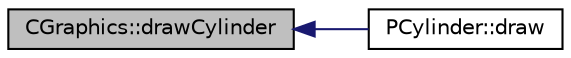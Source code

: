 digraph "CGraphics::drawCylinder"
{
 // INTERACTIVE_SVG=YES
  edge [fontname="Helvetica",fontsize="10",labelfontname="Helvetica",labelfontsize="10"];
  node [fontname="Helvetica",fontsize="10",shape=record];
  rankdir="LR";
  Node1 [label="CGraphics::drawCylinder",height=0.2,width=0.4,color="black", fillcolor="grey75", style="filled", fontcolor="black"];
  Node1 -> Node2 [dir="back",color="midnightblue",fontsize="10",style="solid",fontname="Helvetica"];
  Node2 [label="PCylinder::draw",height=0.2,width=0.4,color="black", fillcolor="white", style="filled",URL="$db/de1/class_p_cylinder.html#a58e163df3e3c0dddac64b2cd32ceb471"];
}
